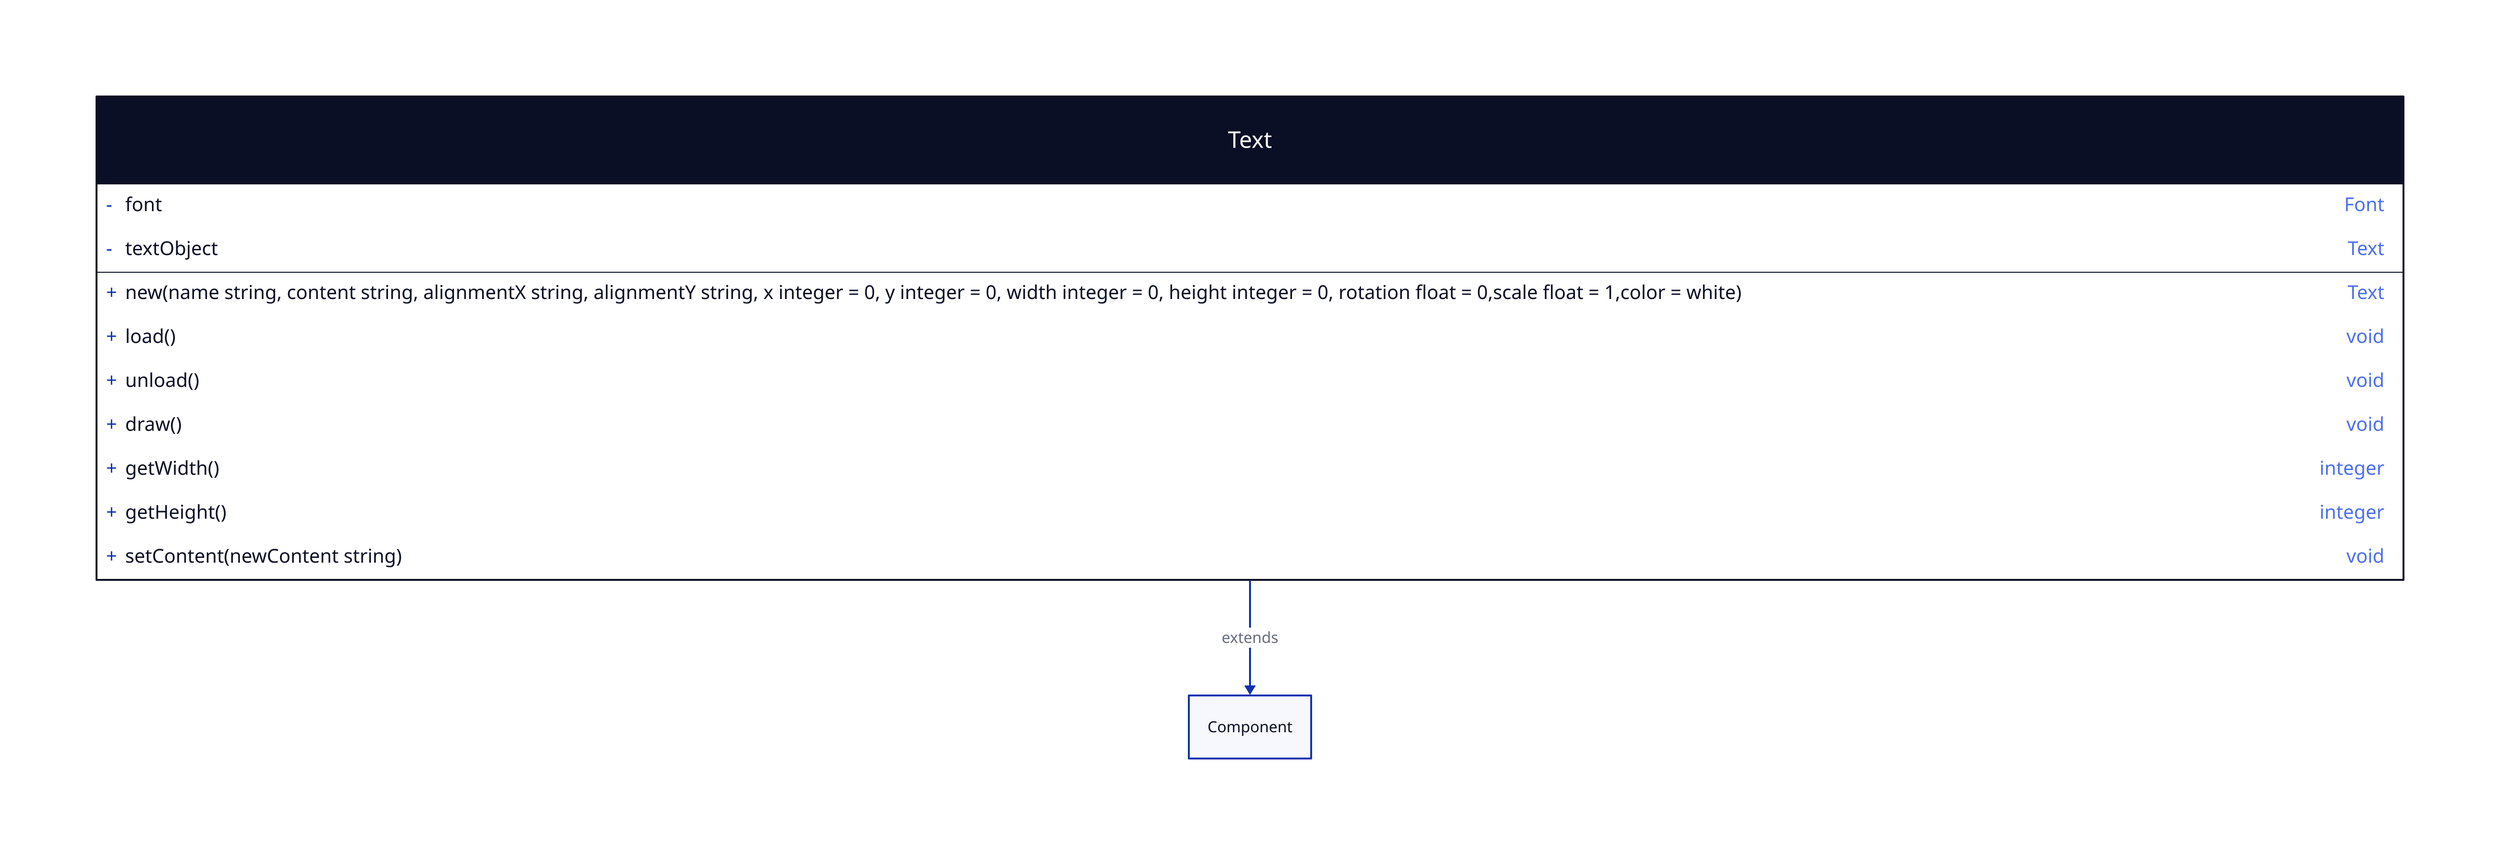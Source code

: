 Text: {
  shape: class

  +new(name string, content string, alignmentX string, alignmentY string, x integer = 0, y integer = 0, width integer = 0, height integer = 0, rotation float = 0,scale float = 1,color = white): Text

  -font: Font
  -textObject: Text

  +load(): void
  +unload(): void
  +draw(): void
  +getWidth(): integer
  +getHeight(): integer

  +setContent(newContent string): void
}

Text -> Component: extends
